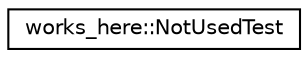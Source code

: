 digraph "类继承关系图"
{
  edge [fontname="Helvetica",fontsize="10",labelfontname="Helvetica",labelfontsize="10"];
  node [fontname="Helvetica",fontsize="10",shape=record];
  rankdir="LR";
  Node0 [label="works_here::NotUsedTest",height=0.2,width=0.4,color="black", fillcolor="white", style="filled",URL="$classworks__here_1_1_not_used_test.html"];
}
